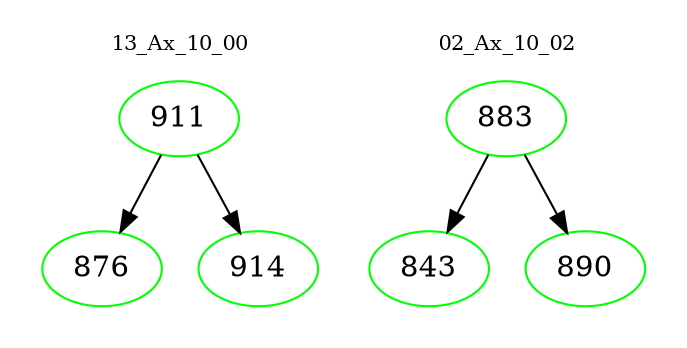 digraph{
subgraph cluster_0 {
color = white
label = "13_Ax_10_00";
fontsize=10;
T0_911 [label="911", color="green"]
T0_911 -> T0_876 [color="black"]
T0_876 [label="876", color="green"]
T0_911 -> T0_914 [color="black"]
T0_914 [label="914", color="green"]
}
subgraph cluster_1 {
color = white
label = "02_Ax_10_02";
fontsize=10;
T1_883 [label="883", color="green"]
T1_883 -> T1_843 [color="black"]
T1_843 [label="843", color="green"]
T1_883 -> T1_890 [color="black"]
T1_890 [label="890", color="green"]
}
}
